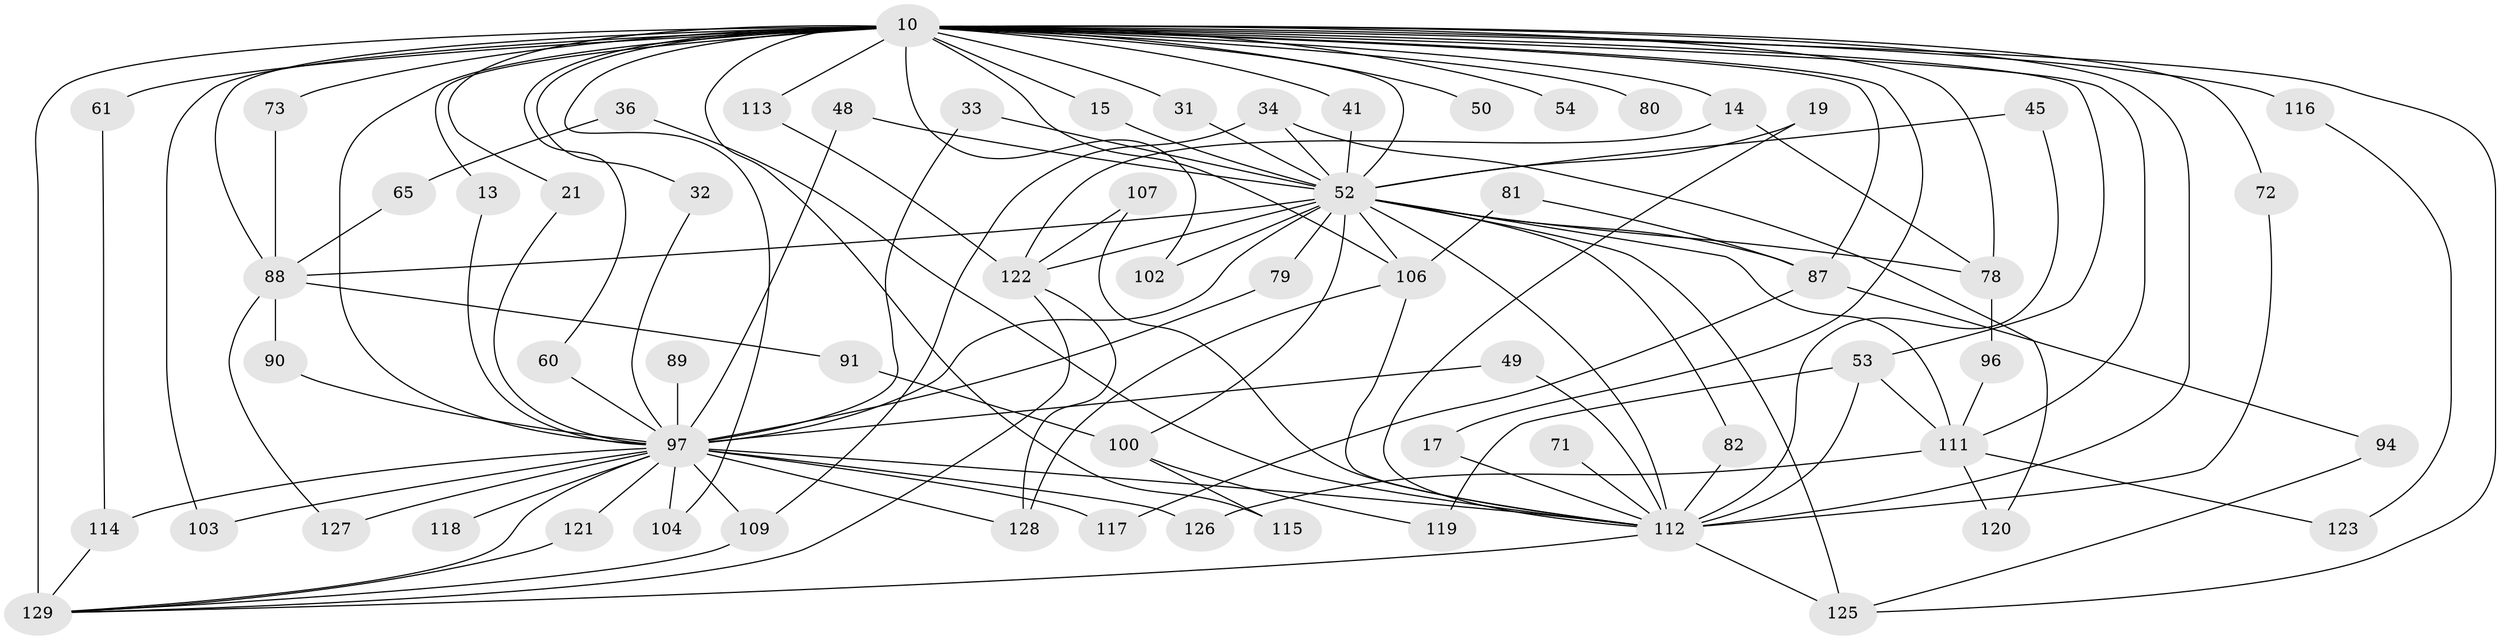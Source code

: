 // original degree distribution, {26: 0.007751937984496124, 17: 0.007751937984496124, 20: 0.007751937984496124, 16: 0.007751937984496124, 31: 0.015503875968992248, 24: 0.007751937984496124, 19: 0.007751937984496124, 22: 0.007751937984496124, 28: 0.007751937984496124, 6: 0.023255813953488372, 5: 0.07751937984496124, 2: 0.5271317829457365, 3: 0.20930232558139536, 4: 0.07751937984496124, 7: 0.007751937984496124}
// Generated by graph-tools (version 1.1) at 2025/43/03/09/25 04:43:24]
// undirected, 64 vertices, 123 edges
graph export_dot {
graph [start="1"]
  node [color=gray90,style=filled];
  10 [super="+5+8"];
  13;
  14 [super="+12"];
  15;
  17;
  19;
  21;
  31;
  32;
  33;
  34;
  36;
  41;
  45;
  48;
  49;
  50;
  52 [super="+35+6"];
  53 [super="+29"];
  54;
  60;
  61;
  65;
  71;
  72 [super="+57"];
  73 [super="+44"];
  78 [super="+16+38"];
  79;
  80;
  81;
  82;
  87 [super="+66"];
  88 [super="+37"];
  89;
  90;
  91;
  94;
  96;
  97 [super="+22+9+86+93"];
  100 [super="+77"];
  102 [super="+63"];
  103;
  104;
  106 [super="+62+70"];
  107;
  109 [super="+67+28"];
  111 [super="+83+59"];
  112 [super="+20+55+75+7"];
  113 [super="+110"];
  114 [super="+92"];
  115;
  116;
  117;
  118;
  119;
  120;
  121;
  122 [super="+105+95"];
  123;
  125 [super="+124"];
  126;
  127;
  128 [super="+84"];
  129 [super="+27+101+108+98"];
  10 -- 15;
  10 -- 32;
  10 -- 50 [weight=2];
  10 -- 72 [weight=3];
  10 -- 73 [weight=2];
  10 -- 80 [weight=2];
  10 -- 103;
  10 -- 116 [weight=2];
  10 -- 14 [weight=3];
  10 -- 17;
  10 -- 21;
  10 -- 87 [weight=2];
  10 -- 97 [weight=12];
  10 -- 104;
  10 -- 41;
  10 -- 115;
  10 -- 54;
  10 -- 61 [weight=2];
  10 -- 129 [weight=10];
  10 -- 13;
  10 -- 88 [weight=2];
  10 -- 31;
  10 -- 113 [weight=5];
  10 -- 53 [weight=2];
  10 -- 60;
  10 -- 78;
  10 -- 52 [weight=7];
  10 -- 112 [weight=8];
  10 -- 125;
  10 -- 106;
  10 -- 111;
  10 -- 102;
  13 -- 97;
  14 -- 78;
  14 -- 122;
  15 -- 52;
  17 -- 112;
  19 -- 52;
  19 -- 112;
  21 -- 97;
  31 -- 52;
  32 -- 97;
  33 -- 97;
  33 -- 52;
  34 -- 120;
  34 -- 52 [weight=2];
  34 -- 109;
  36 -- 65;
  36 -- 112 [weight=2];
  41 -- 52;
  45 -- 52;
  45 -- 112;
  48 -- 97;
  48 -- 52;
  49 -- 97;
  49 -- 112;
  52 -- 97 [weight=11];
  52 -- 78 [weight=2];
  52 -- 79;
  52 -- 82;
  52 -- 87;
  52 -- 88 [weight=2];
  52 -- 100 [weight=2];
  52 -- 102;
  52 -- 122 [weight=3];
  52 -- 125;
  52 -- 106 [weight=2];
  52 -- 112 [weight=4];
  52 -- 111 [weight=3];
  53 -- 119;
  53 -- 112;
  53 -- 111;
  60 -- 97;
  61 -- 114;
  65 -- 88;
  71 -- 112 [weight=2];
  72 -- 112 [weight=3];
  73 -- 88;
  78 -- 96;
  79 -- 97;
  81 -- 87;
  81 -- 106;
  82 -- 112;
  87 -- 94;
  87 -- 117;
  88 -- 127;
  88 -- 90;
  88 -- 91;
  89 -- 97 [weight=2];
  90 -- 97;
  91 -- 100;
  94 -- 125;
  96 -- 111;
  97 -- 103;
  97 -- 104;
  97 -- 109 [weight=3];
  97 -- 117;
  97 -- 118 [weight=2];
  97 -- 121;
  97 -- 126;
  97 -- 127;
  97 -- 112 [weight=9];
  97 -- 129;
  97 -- 128;
  97 -- 114;
  100 -- 119;
  100 -- 115;
  106 -- 112;
  106 -- 128;
  107 -- 112;
  107 -- 122;
  109 -- 129 [weight=2];
  111 -- 120;
  111 -- 123;
  111 -- 126;
  112 -- 125 [weight=2];
  112 -- 129;
  113 -- 122;
  114 -- 129;
  116 -- 123;
  121 -- 129;
  122 -- 128;
  122 -- 129;
}
